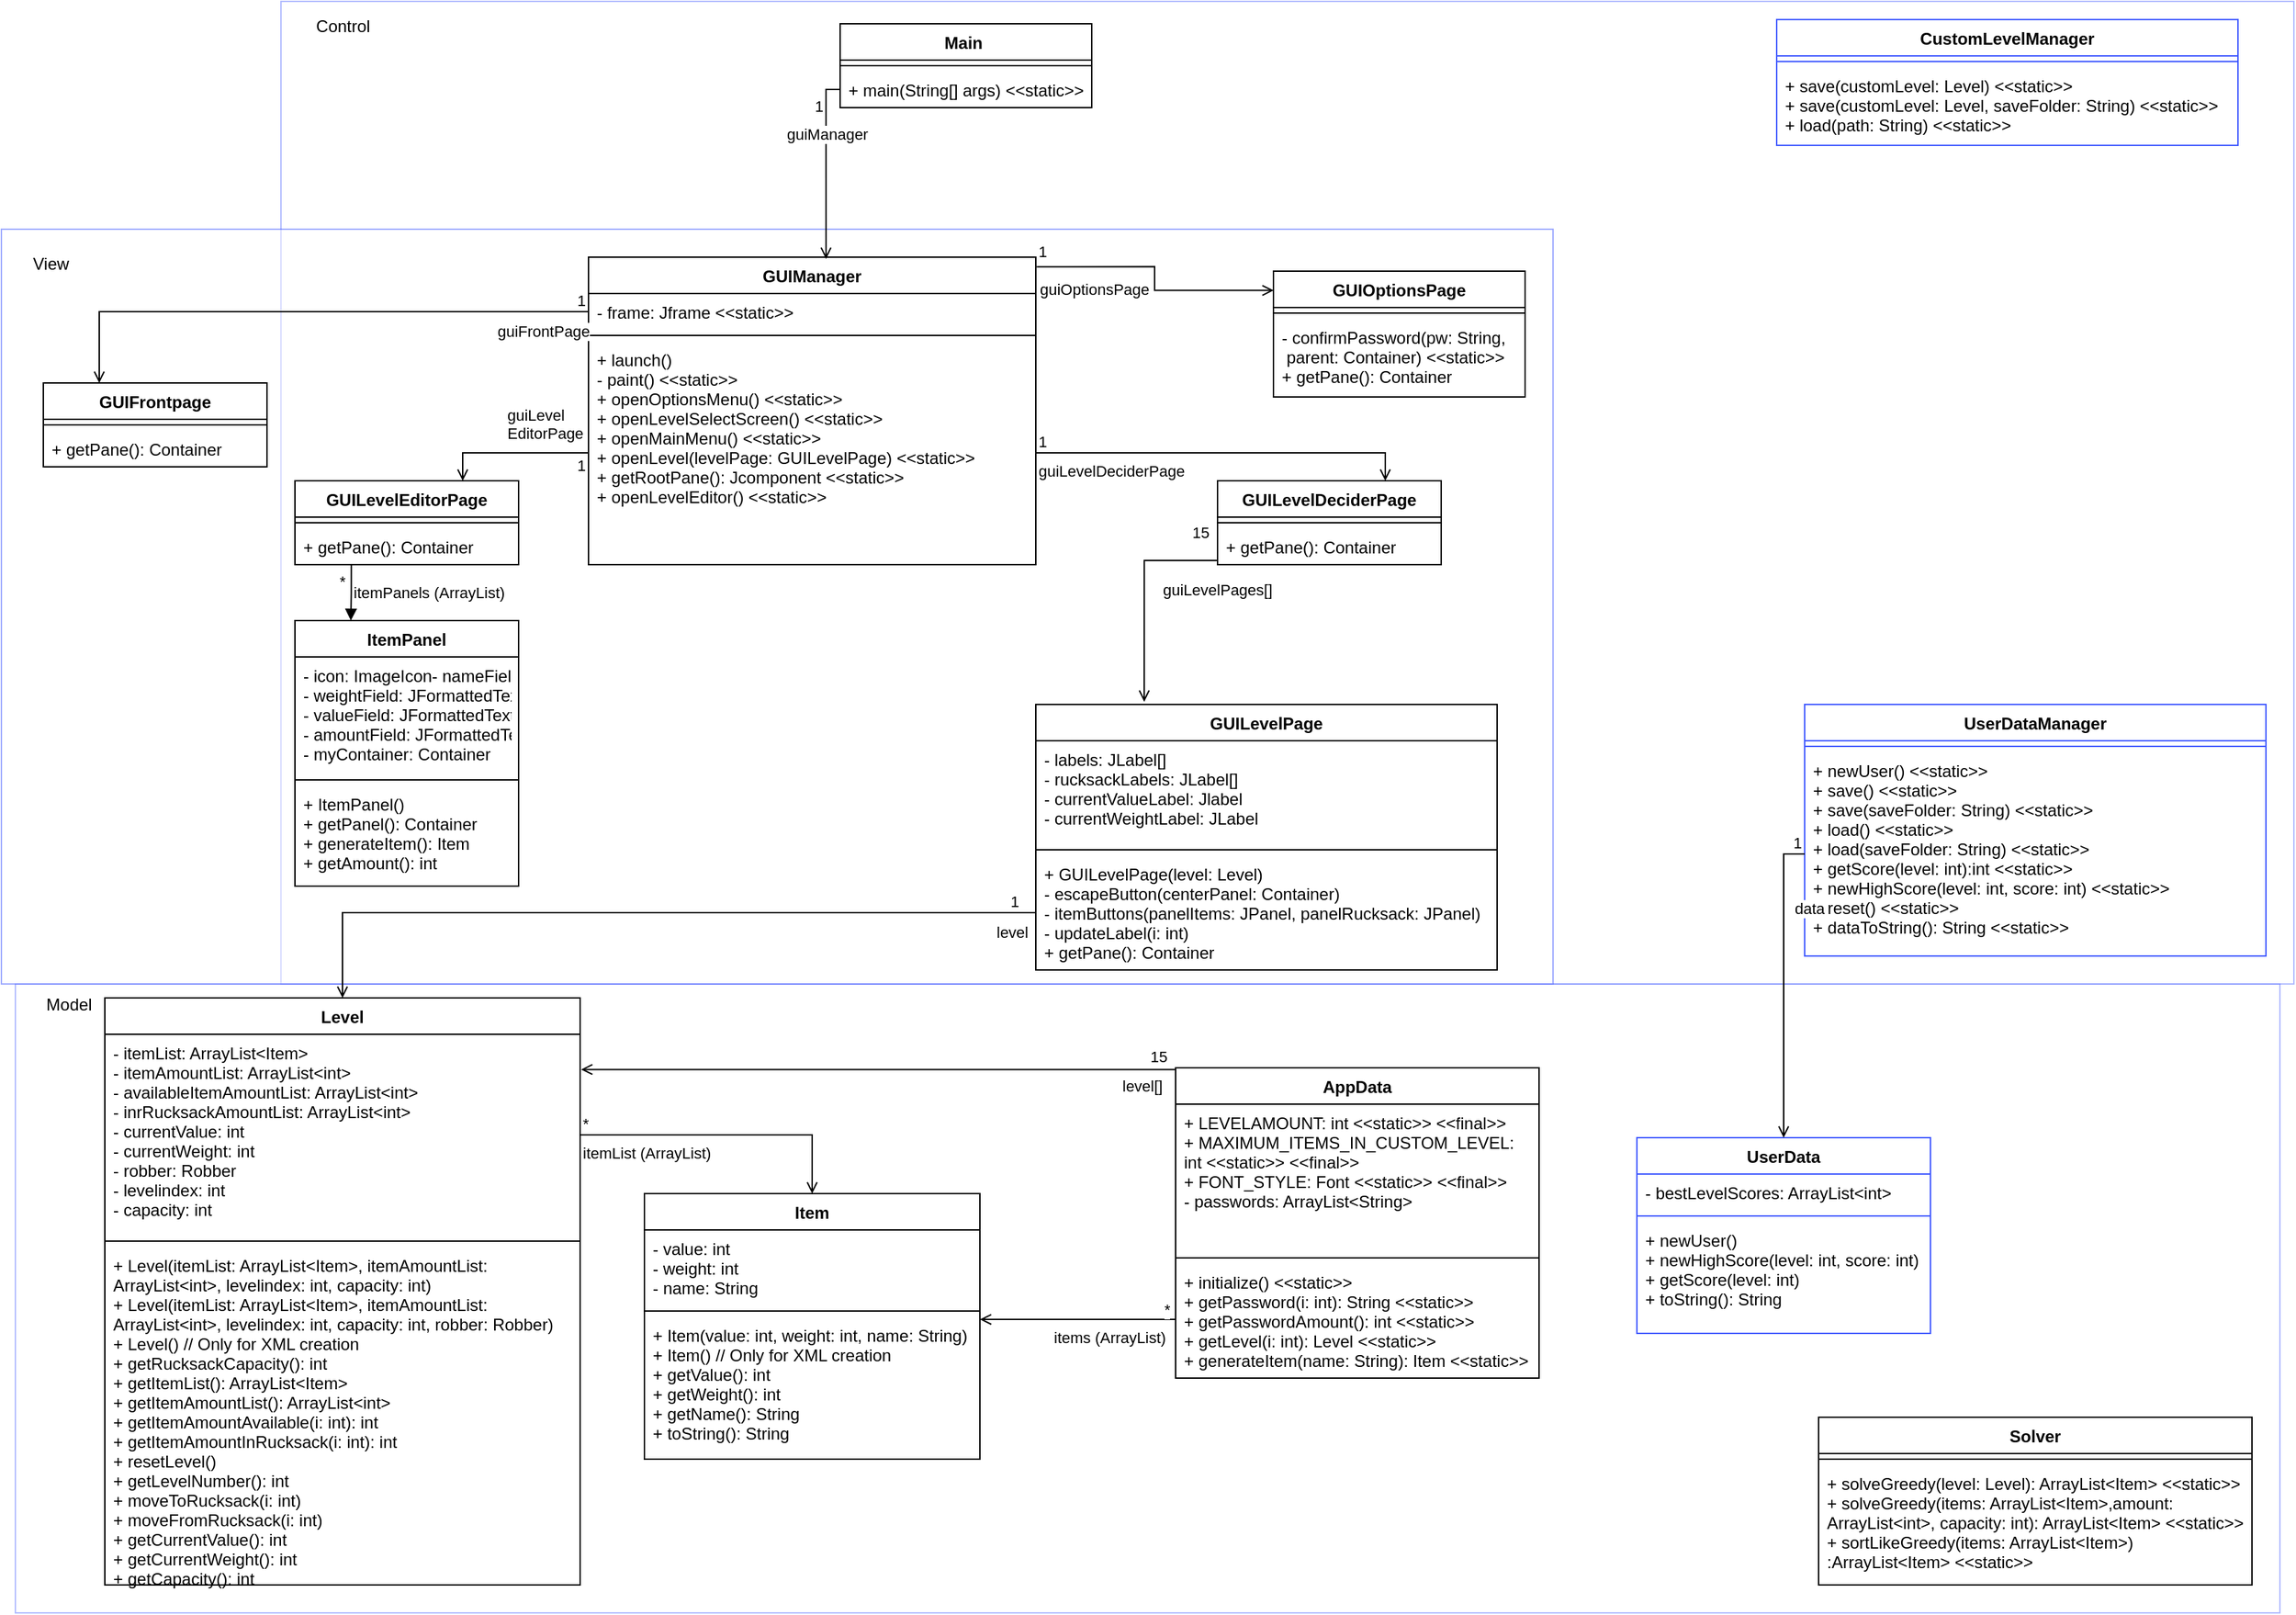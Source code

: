<mxfile version="20.8.4" type="github">
  <diagram id="mvksxYR37wyYuG3UCGVY" name="Page-1">
    <mxGraphModel dx="2607" dy="1436" grid="1" gridSize="10" guides="1" tooltips="1" connect="1" arrows="1" fold="1" page="1" pageScale="1" pageWidth="827" pageHeight="1169" math="0" shadow="0">
      <root>
        <mxCell id="0" />
        <mxCell id="1" parent="0" />
        <mxCell id="172" value="" style="group" parent="1" vertex="1" connectable="0">
          <mxGeometry x="10" y="710" width="1620" height="450" as="geometry" />
        </mxCell>
        <mxCell id="168" value="" style="verticalLabelPosition=bottom;verticalAlign=top;html=1;shape=mxgraph.basic.rect;fillColor2=none;strokeWidth=1;size=20;indent=5;strokeColor=#4059FF;opacity=40;" parent="172" vertex="1">
          <mxGeometry width="1620" height="450" as="geometry" />
        </mxCell>
        <mxCell id="169" value="Model" style="text;html=1;align=center;verticalAlign=middle;resizable=0;points=[];autosize=1;strokeColor=none;fillColor=none;" parent="172" vertex="1">
          <mxGeometry x="7.931" width="60" height="30" as="geometry" />
        </mxCell>
        <mxCell id="142" value="AppData" style="swimlane;fontStyle=1;align=center;verticalAlign=top;childLayout=stackLayout;horizontal=1;startSize=26;horizontalStack=0;resizeParent=1;resizeParentMax=0;resizeLast=0;collapsible=1;marginBottom=0;" parent="172" vertex="1">
          <mxGeometry x="830" y="60" width="260" height="222" as="geometry" />
        </mxCell>
        <mxCell id="143" value="+ LEVELAMOUNT: int &lt;&lt;static&gt;&gt; &lt;&lt;final&gt;&gt;&#xa;+ MAXIMUM_ITEMS_IN_CUSTOM_LEVEL: &#xa;int &lt;&lt;static&gt;&gt; &lt;&lt;final&gt;&gt;&#xa;+ FONT_STYLE: Font &lt;&lt;static&gt;&gt; &lt;&lt;final&gt;&gt;&#xa;- passwords: ArrayList&lt;String&gt;" style="text;strokeColor=none;fillColor=none;align=left;verticalAlign=top;spacingLeft=4;spacingRight=4;overflow=hidden;rotatable=0;points=[[0,0.5],[1,0.5]];portConstraint=eastwest;" parent="142" vertex="1">
          <mxGeometry y="26" width="260" height="106" as="geometry" />
        </mxCell>
        <mxCell id="144" value="" style="line;strokeWidth=1;fillColor=none;align=left;verticalAlign=middle;spacingTop=-1;spacingLeft=3;spacingRight=3;rotatable=0;labelPosition=right;points=[];portConstraint=eastwest;strokeColor=inherit;" parent="142" vertex="1">
          <mxGeometry y="132" width="260" height="8" as="geometry" />
        </mxCell>
        <mxCell id="145" value="+ initialize() &lt;&lt;static&gt;&gt;&#xa;+ getPassword(i: int): String &lt;&lt;static&gt;&gt;&#xa;+ getPasswordAmount(): int &lt;&lt;static&gt;&gt;&#xa;+ getLevel(i: int): Level &lt;&lt;static&gt;&gt;&#xa;+ generateItem(name: String): Item &lt;&lt;static&gt;&gt;" style="text;strokeColor=none;fillColor=none;align=left;verticalAlign=top;spacingLeft=4;spacingRight=4;overflow=hidden;rotatable=0;points=[[0,0.5],[1,0.5]];portConstraint=eastwest;" parent="142" vertex="1">
          <mxGeometry y="140" width="260" height="82" as="geometry" />
        </mxCell>
        <mxCell id="167" value="" style="group" parent="1" vertex="1" connectable="0">
          <mxGeometry x="200" y="7" width="1440" height="703" as="geometry" />
        </mxCell>
        <mxCell id="165" value="" style="verticalLabelPosition=bottom;verticalAlign=top;html=1;shape=mxgraph.basic.rect;fillColor2=none;strokeWidth=1;size=20;indent=5;strokeColor=#4059FF;opacity=40;" parent="167" vertex="1">
          <mxGeometry width="1440" height="703" as="geometry" />
        </mxCell>
        <mxCell id="166" value="Control" style="text;html=1;align=center;verticalAlign=middle;resizable=0;points=[];autosize=1;strokeColor=none;fillColor=none;" parent="167" vertex="1">
          <mxGeometry x="14" y="3" width="60" height="30" as="geometry" />
        </mxCell>
        <mxCell id="rfqS0FoRNYUOpUuC3CO1-176" value="CustomLevelManager" style="swimlane;fontStyle=1;align=center;verticalAlign=top;childLayout=stackLayout;horizontal=1;startSize=26;horizontalStack=0;resizeParent=1;resizeParentMax=0;resizeLast=0;collapsible=1;marginBottom=0;strokeColor=#4059FF;" parent="167" vertex="1">
          <mxGeometry x="1070" y="13" width="330" height="90" as="geometry" />
        </mxCell>
        <mxCell id="rfqS0FoRNYUOpUuC3CO1-177" value="" style="line;strokeWidth=1;fillColor=none;align=left;verticalAlign=middle;spacingTop=-1;spacingLeft=3;spacingRight=3;rotatable=0;labelPosition=right;points=[];portConstraint=eastwest;strokeColor=inherit;" parent="rfqS0FoRNYUOpUuC3CO1-176" vertex="1">
          <mxGeometry y="26" width="330" height="8" as="geometry" />
        </mxCell>
        <mxCell id="rfqS0FoRNYUOpUuC3CO1-178" value="+ save(customLevel: Level) &lt;&lt;static&gt;&gt;&#xa;+ save(customLevel: Level, saveFolder: String) &lt;&lt;static&gt;&gt;&#xa;+ load(path: String) &lt;&lt;static&gt;&gt;" style="text;strokeColor=none;fillColor=none;align=left;verticalAlign=top;spacingLeft=4;spacingRight=4;overflow=hidden;rotatable=0;points=[[0,0.5],[1,0.5]];portConstraint=eastwest;" parent="rfqS0FoRNYUOpUuC3CO1-176" vertex="1">
          <mxGeometry y="34" width="330" height="56" as="geometry" />
        </mxCell>
        <mxCell id="154" value="UserDataManager" style="swimlane;fontStyle=1;align=center;verticalAlign=top;childLayout=stackLayout;horizontal=1;startSize=26;horizontalStack=0;resizeParent=1;resizeParentMax=0;resizeLast=0;collapsible=1;marginBottom=0;strokeColor=#4059FF;" parent="167" vertex="1">
          <mxGeometry x="1090" y="503" width="330" height="180" as="geometry" />
        </mxCell>
        <mxCell id="156" value="" style="line;strokeWidth=1;fillColor=none;align=left;verticalAlign=middle;spacingTop=-1;spacingLeft=3;spacingRight=3;rotatable=0;labelPosition=right;points=[];portConstraint=eastwest;strokeColor=inherit;" parent="154" vertex="1">
          <mxGeometry y="26" width="330" height="8" as="geometry" />
        </mxCell>
        <mxCell id="157" value="+ newUser() &lt;&lt;static&gt;&gt;&#xa;+ save() &lt;&lt;static&gt;&gt;&#xa;+ save(saveFolder: String) &lt;&lt;static&gt;&gt;&#xa;+ load() &lt;&lt;static&gt;&gt;&#xa;+ load(saveFolder: String) &lt;&lt;static&gt;&gt;&#xa;+ getScore(level: int):int &lt;&lt;static&gt;&gt;&#xa;+ newHighScore(level: int, score: int) &lt;&lt;static&gt;&gt;&#xa;+ reset() &lt;&lt;static&gt;&gt;&#xa;+ dataToString(): String &lt;&lt;static&gt;&gt;" style="text;strokeColor=none;fillColor=none;align=left;verticalAlign=top;spacingLeft=4;spacingRight=4;overflow=hidden;rotatable=0;points=[[0,0.5],[1,0.5]];portConstraint=eastwest;" parent="154" vertex="1">
          <mxGeometry y="34" width="330" height="146" as="geometry" />
        </mxCell>
        <mxCell id="153" value="" style="group;textOpacity=70;opacity=50;" parent="1" vertex="1" connectable="0">
          <mxGeometry y="170" width="1110" height="540" as="geometry" />
        </mxCell>
        <mxCell id="151" value="" style="verticalLabelPosition=bottom;verticalAlign=top;html=1;shape=mxgraph.basic.rect;fillColor2=none;strokeWidth=1;size=20;indent=5;strokeColor=#4059FF;opacity=50;" parent="153" vertex="1">
          <mxGeometry width="1110" height="540" as="geometry" />
        </mxCell>
        <mxCell id="152" value="View" style="text;html=1;align=center;verticalAlign=middle;resizable=0;points=[];autosize=1;strokeColor=none;fillColor=none;" parent="153" vertex="1">
          <mxGeometry x="10" y="10" width="50" height="30" as="geometry" />
        </mxCell>
        <mxCell id="rfqS0FoRNYUOpUuC3CO1-179" value="GUILevelEditorPage" style="swimlane;fontStyle=1;align=center;verticalAlign=top;childLayout=stackLayout;horizontal=1;startSize=26;horizontalStack=0;resizeParent=1;resizeParentMax=0;resizeLast=0;collapsible=1;marginBottom=0;" parent="153" vertex="1">
          <mxGeometry x="210" y="180" width="160" height="60" as="geometry" />
        </mxCell>
        <mxCell id="rfqS0FoRNYUOpUuC3CO1-181" value="" style="line;strokeWidth=1;fillColor=none;align=left;verticalAlign=middle;spacingTop=-1;spacingLeft=3;spacingRight=3;rotatable=0;labelPosition=right;points=[];portConstraint=eastwest;strokeColor=inherit;" parent="rfqS0FoRNYUOpUuC3CO1-179" vertex="1">
          <mxGeometry y="26" width="160" height="8" as="geometry" />
        </mxCell>
        <mxCell id="rfqS0FoRNYUOpUuC3CO1-182" value="+ getPane(): Container" style="text;strokeColor=none;fillColor=none;align=left;verticalAlign=top;spacingLeft=4;spacingRight=4;overflow=hidden;rotatable=0;points=[[0,0.5],[1,0.5]];portConstraint=eastwest;" parent="rfqS0FoRNYUOpUuC3CO1-179" vertex="1">
          <mxGeometry y="34" width="160" height="26" as="geometry" />
        </mxCell>
        <mxCell id="98" value="GUIFrontpage" style="swimlane;fontStyle=1;align=center;verticalAlign=top;childLayout=stackLayout;horizontal=1;startSize=26;horizontalStack=0;resizeParent=1;resizeParentMax=0;resizeLast=0;collapsible=1;marginBottom=0;" parent="153" vertex="1">
          <mxGeometry x="30" y="110" width="160" height="60" as="geometry" />
        </mxCell>
        <mxCell id="100" value="" style="line;strokeWidth=1;fillColor=none;align=left;verticalAlign=middle;spacingTop=-1;spacingLeft=3;spacingRight=3;rotatable=0;labelPosition=right;points=[];portConstraint=eastwest;strokeColor=inherit;" parent="98" vertex="1">
          <mxGeometry y="26" width="160" height="8" as="geometry" />
        </mxCell>
        <mxCell id="101" value="+ getPane(): Container" style="text;strokeColor=none;fillColor=none;align=left;verticalAlign=top;spacingLeft=4;spacingRight=4;overflow=hidden;rotatable=0;points=[[0,0.5],[1,0.5]];portConstraint=eastwest;" parent="98" vertex="1">
          <mxGeometry y="34" width="160" height="26" as="geometry" />
        </mxCell>
        <mxCell id="8h8RB2Nk_SxBK3uABi0S-176" value="ItemPanel" style="swimlane;fontStyle=1;align=center;verticalAlign=top;childLayout=stackLayout;horizontal=1;startSize=26;horizontalStack=0;resizeParent=1;resizeParentMax=0;resizeLast=0;collapsible=1;marginBottom=0;" parent="153" vertex="1">
          <mxGeometry x="210" y="280" width="160" height="190" as="geometry" />
        </mxCell>
        <mxCell id="8h8RB2Nk_SxBK3uABi0S-177" value="- icon: ImageIcon- nameField: JFormattedTextField &lt;&lt;final&gt;&gt;&#xa;- weightField: JFormattedTextField &lt;&lt;final&gt;&gt;&#xa;- valueField: JFormattedTextField &lt;&lt;final&gt;&gt; &#xa;- amountField: JFormattedTextField &lt;&lt;final&gt;&gt; &#xa;- myContainer: Container " style="text;strokeColor=none;fillColor=none;align=left;verticalAlign=top;spacingLeft=4;spacingRight=4;overflow=hidden;rotatable=0;points=[[0,0.5],[1,0.5]];portConstraint=eastwest;" parent="8h8RB2Nk_SxBK3uABi0S-176" vertex="1">
          <mxGeometry y="26" width="160" height="84" as="geometry" />
        </mxCell>
        <mxCell id="8h8RB2Nk_SxBK3uABi0S-178" value="" style="line;strokeWidth=1;fillColor=none;align=left;verticalAlign=middle;spacingTop=-1;spacingLeft=3;spacingRight=3;rotatable=0;labelPosition=right;points=[];portConstraint=eastwest;strokeColor=inherit;" parent="8h8RB2Nk_SxBK3uABi0S-176" vertex="1">
          <mxGeometry y="110" width="160" height="8" as="geometry" />
        </mxCell>
        <mxCell id="8h8RB2Nk_SxBK3uABi0S-179" value="+ ItemPanel()&#xa;+ getPanel(): Container&#xa;+ generateItem(): Item&#xa;+ getAmount(): int&#xa;" style="text;strokeColor=none;fillColor=none;align=left;verticalAlign=top;spacingLeft=4;spacingRight=4;overflow=hidden;rotatable=0;points=[[0,0.5],[1,0.5]];portConstraint=eastwest;" parent="8h8RB2Nk_SxBK3uABi0S-176" vertex="1">
          <mxGeometry y="118" width="160" height="72" as="geometry" />
        </mxCell>
        <mxCell id="8h8RB2Nk_SxBK3uABi0S-183" value="&lt;div&gt;itemPanels (ArrayList)&lt;/div&gt;" style="endArrow=block;endFill=1;html=1;edgeStyle=orthogonalEdgeStyle;align=left;verticalAlign=top;rounded=0;exitX=0.252;exitY=1.007;exitDx=0;exitDy=0;entryX=0.25;entryY=0;entryDx=0;entryDy=0;exitPerimeter=0;" parent="153" source="rfqS0FoRNYUOpUuC3CO1-182" target="8h8RB2Nk_SxBK3uABi0S-176" edge="1">
          <mxGeometry x="-0.655" relative="1" as="geometry">
            <mxPoint x="50" y="300" as="sourcePoint" />
            <mxPoint x="210" y="300" as="targetPoint" />
            <mxPoint as="offset" />
          </mxGeometry>
        </mxCell>
        <mxCell id="8h8RB2Nk_SxBK3uABi0S-184" value="*" style="edgeLabel;resizable=0;html=1;align=left;verticalAlign=bottom;" parent="8h8RB2Nk_SxBK3uABi0S-183" connectable="0" vertex="1">
          <mxGeometry x="-1" relative="1" as="geometry">
            <mxPoint x="-10" y="20" as="offset" />
          </mxGeometry>
        </mxCell>
        <mxCell id="78" value="GUIManager" style="swimlane;fontStyle=1;align=center;verticalAlign=top;childLayout=stackLayout;horizontal=1;startSize=26;horizontalStack=0;resizeParent=1;resizeParentMax=0;resizeLast=0;collapsible=1;marginBottom=0;" parent="153" vertex="1">
          <mxGeometry x="420" y="20" width="320" height="220" as="geometry" />
        </mxCell>
        <mxCell id="79" value="- frame: Jframe &lt;&lt;static&gt;&gt;" style="text;strokeColor=none;fillColor=none;align=left;verticalAlign=top;spacingLeft=4;spacingRight=4;overflow=hidden;rotatable=0;points=[[0,0.5],[1,0.5]];portConstraint=eastwest;" parent="78" vertex="1">
          <mxGeometry y="26" width="320" height="26" as="geometry" />
        </mxCell>
        <mxCell id="80" value="" style="line;strokeWidth=1;fillColor=none;align=left;verticalAlign=middle;spacingTop=-1;spacingLeft=3;spacingRight=3;rotatable=0;labelPosition=right;points=[];portConstraint=eastwest;strokeColor=inherit;" parent="78" vertex="1">
          <mxGeometry y="52" width="320" height="8" as="geometry" />
        </mxCell>
        <mxCell id="81" value="+ launch()&#xa;- paint() &lt;&lt;static&gt;&gt;&#xa;+ openOptionsMenu() &lt;&lt;static&gt;&gt;&#xa;+ openLevelSelectScreen() &lt;&lt;static&gt;&gt;&#xa;+ openMainMenu() &lt;&lt;static&gt;&gt;&#xa;+ openLevel(levelPage: GUILevelPage) &lt;&lt;static&gt;&gt;&#xa;+ getRootPane(): Jcomponent &lt;&lt;static&gt;&gt;&#xa;+ openLevelEditor() &lt;&lt;static&gt;&gt;" style="text;strokeColor=none;fillColor=none;align=left;verticalAlign=top;spacingLeft=4;spacingRight=4;overflow=hidden;rotatable=0;points=[[0,0.5],[1,0.5]];portConstraint=eastwest;" parent="78" vertex="1">
          <mxGeometry y="60" width="320" height="160" as="geometry" />
        </mxCell>
        <mxCell id="116" value="guiFrontPage" style="endArrow=open;endFill=0;html=1;edgeStyle=orthogonalEdgeStyle;align=left;verticalAlign=top;rounded=0;exitX=0;exitY=0.5;exitDx=0;exitDy=0;entryX=0.25;entryY=0;entryDx=0;entryDy=0;" parent="153" source="79" target="98" edge="1">
          <mxGeometry x="-0.667" y="1" relative="1" as="geometry">
            <mxPoint x="430" y="510" as="sourcePoint" />
            <mxPoint x="590" y="510" as="targetPoint" />
            <mxPoint as="offset" />
          </mxGeometry>
        </mxCell>
        <mxCell id="117" value="1" style="edgeLabel;resizable=0;html=1;align=left;verticalAlign=bottom;" parent="116" connectable="0" vertex="1">
          <mxGeometry x="-1" relative="1" as="geometry">
            <mxPoint x="-10" as="offset" />
          </mxGeometry>
        </mxCell>
        <mxCell id="rfqS0FoRNYUOpUuC3CO1-183" value="&lt;div&gt;guiLevel&lt;/div&gt;&lt;div&gt;EditorPage&lt;/div&gt;" style="endArrow=open;endFill=0;html=1;edgeStyle=orthogonalEdgeStyle;align=left;verticalAlign=top;rounded=0;exitX=0;exitY=0.5;exitDx=0;exitDy=0;entryX=0.75;entryY=0;entryDx=0;entryDy=0;" parent="153" source="81" target="rfqS0FoRNYUOpUuC3CO1-179" edge="1">
          <mxGeometry x="0.091" y="-40" relative="1" as="geometry">
            <mxPoint x="280" y="310" as="sourcePoint" />
            <mxPoint x="440" y="310" as="targetPoint" />
            <Array as="points">
              <mxPoint x="330" y="160" />
            </Array>
            <mxPoint as="offset" />
          </mxGeometry>
        </mxCell>
        <mxCell id="rfqS0FoRNYUOpUuC3CO1-184" value="1" style="edgeLabel;resizable=0;html=1;align=left;verticalAlign=bottom;" parent="rfqS0FoRNYUOpUuC3CO1-183" connectable="0" vertex="1">
          <mxGeometry x="-1" relative="1" as="geometry">
            <mxPoint x="-10" y="17" as="offset" />
          </mxGeometry>
        </mxCell>
        <mxCell id="106" value="GUILevelDeciderPage" style="swimlane;fontStyle=1;align=center;verticalAlign=top;childLayout=stackLayout;horizontal=1;startSize=26;horizontalStack=0;resizeParent=1;resizeParentMax=0;resizeLast=0;collapsible=1;marginBottom=0;" parent="153" vertex="1">
          <mxGeometry x="870" y="180" width="160" height="60" as="geometry" />
        </mxCell>
        <mxCell id="108" value="" style="line;strokeWidth=1;fillColor=none;align=left;verticalAlign=middle;spacingTop=-1;spacingLeft=3;spacingRight=3;rotatable=0;labelPosition=right;points=[];portConstraint=eastwest;strokeColor=inherit;" parent="106" vertex="1">
          <mxGeometry y="26" width="160" height="8" as="geometry" />
        </mxCell>
        <mxCell id="109" value="+ getPane(): Container" style="text;strokeColor=none;fillColor=none;align=left;verticalAlign=top;spacingLeft=4;spacingRight=4;overflow=hidden;rotatable=0;points=[[0,0.5],[1,0.5]];portConstraint=eastwest;" parent="106" vertex="1">
          <mxGeometry y="34" width="160" height="26" as="geometry" />
        </mxCell>
        <mxCell id="110" value="guiLevelDeciderPage" style="endArrow=open;endFill=0;html=1;edgeStyle=orthogonalEdgeStyle;align=left;verticalAlign=top;rounded=0;exitX=1;exitY=0.5;exitDx=0;exitDy=0;entryX=0.75;entryY=0;entryDx=0;entryDy=0;" parent="153" source="81" target="106" edge="1">
          <mxGeometry x="-1" relative="1" as="geometry">
            <mxPoint x="240" y="570" as="sourcePoint" />
            <mxPoint x="400" y="570" as="targetPoint" />
          </mxGeometry>
        </mxCell>
        <mxCell id="111" value="1" style="edgeLabel;resizable=0;html=1;align=left;verticalAlign=bottom;" parent="110" connectable="0" vertex="1">
          <mxGeometry x="-1" relative="1" as="geometry" />
        </mxCell>
        <mxCell id="118" value="GUILevelPage" style="swimlane;fontStyle=1;align=center;verticalAlign=top;childLayout=stackLayout;horizontal=1;startSize=26;horizontalStack=0;resizeParent=1;resizeParentMax=0;resizeLast=0;collapsible=1;marginBottom=0;" parent="153" vertex="1">
          <mxGeometry x="740" y="340" width="330" height="190" as="geometry" />
        </mxCell>
        <mxCell id="119" value="- labels: JLabel[]&#xa;- rucksackLabels: JLabel[]&#xa;- currentValueLabel: Jlabel&#xa;- currentWeightLabel: JLabel" style="text;strokeColor=none;fillColor=none;align=left;verticalAlign=top;spacingLeft=4;spacingRight=4;overflow=hidden;rotatable=0;points=[[0,0.5],[1,0.5]];portConstraint=eastwest;" parent="118" vertex="1">
          <mxGeometry y="26" width="330" height="74" as="geometry" />
        </mxCell>
        <mxCell id="120" value="" style="line;strokeWidth=1;fillColor=none;align=left;verticalAlign=middle;spacingTop=-1;spacingLeft=3;spacingRight=3;rotatable=0;labelPosition=right;points=[];portConstraint=eastwest;strokeColor=inherit;" parent="118" vertex="1">
          <mxGeometry y="100" width="330" height="8" as="geometry" />
        </mxCell>
        <mxCell id="121" value="+ GUILevelPage(level: Level)&#xa;- escapeButton(centerPanel: Container)&#xa;- itemButtons(panelItems: JPanel, panelRucksack: JPanel)&#xa;- updateLabel(i: int)&#xa;+ getPane(): Container" style="text;strokeColor=none;fillColor=none;align=left;verticalAlign=top;spacingLeft=4;spacingRight=4;overflow=hidden;rotatable=0;points=[[0,0.5],[1,0.5]];portConstraint=eastwest;" parent="118" vertex="1">
          <mxGeometry y="108" width="330" height="82" as="geometry" />
        </mxCell>
        <mxCell id="126" value="guiLevelPages[]" style="endArrow=open;endFill=0;html=1;edgeStyle=orthogonalEdgeStyle;align=left;verticalAlign=top;rounded=0;exitX=0;exitY=0.5;exitDx=0;exitDy=0;entryX=0.235;entryY=-0.01;entryDx=0;entryDy=0;entryPerimeter=0;" parent="153" source="109" target="118" edge="1">
          <mxGeometry x="-0.379" y="8" relative="1" as="geometry">
            <mxPoint x="500" y="500" as="sourcePoint" />
            <mxPoint x="660" y="500" as="targetPoint" />
            <Array as="points">
              <mxPoint x="870" y="237" />
              <mxPoint x="818" y="237" />
            </Array>
            <mxPoint as="offset" />
          </mxGeometry>
        </mxCell>
        <mxCell id="127" value="15" style="edgeLabel;resizable=0;html=1;align=left;verticalAlign=bottom;" parent="126" connectable="0" vertex="1">
          <mxGeometry x="-1" relative="1" as="geometry">
            <mxPoint x="-20" y="-2" as="offset" />
          </mxGeometry>
        </mxCell>
        <mxCell id="102" value="GUIOptionsPage" style="swimlane;fontStyle=1;align=center;verticalAlign=top;childLayout=stackLayout;horizontal=1;startSize=26;horizontalStack=0;resizeParent=1;resizeParentMax=0;resizeLast=0;collapsible=1;marginBottom=0;" parent="153" vertex="1">
          <mxGeometry x="910" y="30" width="180" height="90" as="geometry" />
        </mxCell>
        <mxCell id="104" value="" style="line;strokeWidth=1;fillColor=none;align=left;verticalAlign=middle;spacingTop=-1;spacingLeft=3;spacingRight=3;rotatable=0;labelPosition=right;points=[];portConstraint=eastwest;strokeColor=inherit;" parent="102" vertex="1">
          <mxGeometry y="26" width="180" height="8" as="geometry" />
        </mxCell>
        <mxCell id="105" value="- confirmPassword(pw: String,&#xa; parent: Container) &lt;&lt;static&gt;&gt;&#xa;+ getPane(): Container" style="text;strokeColor=none;fillColor=none;align=left;verticalAlign=top;spacingLeft=4;spacingRight=4;overflow=hidden;rotatable=0;points=[[0,0.5],[1,0.5]];portConstraint=eastwest;" parent="102" vertex="1">
          <mxGeometry y="34" width="180" height="56" as="geometry" />
        </mxCell>
        <mxCell id="114" value="guiOptionsPage" style="endArrow=open;endFill=0;html=1;edgeStyle=orthogonalEdgeStyle;align=left;verticalAlign=top;rounded=0;entryX=0.001;entryY=0.153;entryDx=0;entryDy=0;exitX=1.002;exitY=0.031;exitDx=0;exitDy=0;exitPerimeter=0;entryPerimeter=0;" parent="153" source="78" target="102" edge="1">
          <mxGeometry x="-1" y="-3" relative="1" as="geometry">
            <mxPoint x="240" y="260" as="sourcePoint" />
            <mxPoint x="610" y="570" as="targetPoint" />
            <Array as="points" />
            <mxPoint as="offset" />
          </mxGeometry>
        </mxCell>
        <mxCell id="115" value="1" style="edgeLabel;resizable=0;html=1;align=left;verticalAlign=bottom;" parent="114" connectable="0" vertex="1">
          <mxGeometry x="-1" relative="1" as="geometry">
            <mxPoint x="-1" y="-2" as="offset" />
          </mxGeometry>
        </mxCell>
        <mxCell id="88" value="guiManager" style="endArrow=open;endFill=0;html=1;edgeStyle=orthogonalEdgeStyle;align=left;verticalAlign=top;rounded=0;entryX=0.531;entryY=0.006;entryDx=0;entryDy=0;exitX=0;exitY=0.5;exitDx=0;exitDy=0;entryPerimeter=0;" parent="1" source="77" target="78" edge="1">
          <mxGeometry x="-0.548" y="-30" relative="1" as="geometry">
            <mxPoint x="190" y="110" as="sourcePoint" />
            <mxPoint x="370" y="90" as="targetPoint" />
            <mxPoint as="offset" />
          </mxGeometry>
        </mxCell>
        <mxCell id="89" value="1" style="edgeLabel;resizable=0;html=1;align=left;verticalAlign=bottom;" parent="88" connectable="0" vertex="1">
          <mxGeometry x="-1" relative="1" as="geometry">
            <mxPoint x="-20" y="20" as="offset" />
          </mxGeometry>
        </mxCell>
        <mxCell id="122" value="Item" style="swimlane;fontStyle=1;align=center;verticalAlign=top;childLayout=stackLayout;horizontal=1;startSize=26;horizontalStack=0;resizeParent=1;resizeParentMax=0;resizeLast=0;collapsible=1;marginBottom=0;" parent="1" vertex="1">
          <mxGeometry x="460" y="860" width="240" height="190" as="geometry" />
        </mxCell>
        <mxCell id="123" value="- value: int&#xa;- weight: int&#xa;- name: String" style="text;strokeColor=none;fillColor=none;align=left;verticalAlign=top;spacingLeft=4;spacingRight=4;overflow=hidden;rotatable=0;points=[[0,0.5],[1,0.5]];portConstraint=eastwest;" parent="122" vertex="1">
          <mxGeometry y="26" width="240" height="54" as="geometry" />
        </mxCell>
        <mxCell id="124" value="" style="line;strokeWidth=1;fillColor=none;align=left;verticalAlign=middle;spacingTop=-1;spacingLeft=3;spacingRight=3;rotatable=0;labelPosition=right;points=[];portConstraint=eastwest;strokeColor=inherit;" parent="122" vertex="1">
          <mxGeometry y="80" width="240" height="8" as="geometry" />
        </mxCell>
        <mxCell id="125" value="+ Item(value: int, weight: int, name: String)&#xa;+ Item() // Only for XML creation&#xa;+ getValue(): int&#xa;+ getWeight(): int&#xa;+ getName(): String&#xa;+ toString(): String&#xa;" style="text;strokeColor=none;fillColor=none;align=left;verticalAlign=top;spacingLeft=4;spacingRight=4;overflow=hidden;rotatable=0;points=[[0,0.5],[1,0.5]];portConstraint=eastwest;" parent="122" vertex="1">
          <mxGeometry y="88" width="240" height="102" as="geometry" />
        </mxCell>
        <mxCell id="128" value="Level" style="swimlane;fontStyle=1;align=center;verticalAlign=top;childLayout=stackLayout;horizontal=1;startSize=26;horizontalStack=0;resizeParent=1;resizeParentMax=0;resizeLast=0;collapsible=1;marginBottom=0;" parent="1" vertex="1">
          <mxGeometry x="74" y="720" width="340" height="420" as="geometry" />
        </mxCell>
        <mxCell id="129" value="- itemList: ArrayList&lt;Item&gt;&#xa;- itemAmountList: ArrayList&lt;int&gt;&#xa;- availableItemAmountList: ArrayList&lt;int&gt;&#xa;- inrRucksackAmountList: ArrayList&lt;int&gt;&#xa;- currentValue: int&#xa;- currentWeight: int&#xa;- robber: Robber&#xa;- levelindex: int&#xa;- capacity: int" style="text;strokeColor=none;fillColor=none;align=left;verticalAlign=top;spacingLeft=4;spacingRight=4;overflow=hidden;rotatable=0;points=[[0,0.5],[1,0.5]];portConstraint=eastwest;" parent="128" vertex="1">
          <mxGeometry y="26" width="340" height="144" as="geometry" />
        </mxCell>
        <mxCell id="130" value="" style="line;strokeWidth=1;fillColor=none;align=left;verticalAlign=middle;spacingTop=-1;spacingLeft=3;spacingRight=3;rotatable=0;labelPosition=right;points=[];portConstraint=eastwest;strokeColor=inherit;" parent="128" vertex="1">
          <mxGeometry y="170" width="340" height="8" as="geometry" />
        </mxCell>
        <mxCell id="131" value="+ Level(itemList: ArrayList&lt;Item&gt;, itemAmountList: &#xa;ArrayList&lt;int&gt;, levelindex: int, capacity: int)&#xa;+ Level(itemList: ArrayList&lt;Item&gt;, itemAmountList: &#xa;ArrayList&lt;int&gt;, levelindex: int, capacity: int, robber: Robber)&#xa;+ Level() // Only for XML creation&#xa;+ getRucksackCapacity(): int&#xa;+ getItemList(): ArrayList&lt;Item&gt;&#xa;+ getItemAmountList(): ArrayList&lt;int&gt;&#xa;+ getItemAmountAvailable(i: int): int&#xa;+ getItemAmountInRucksack(i: int): int&#xa;+ resetLevel()&#xa;+ getLevelNumber(): int&#xa;+ moveToRucksack(i: int)&#xa;+ moveFromRucksack(i: int)&#xa;+ getCurrentValue(): int&#xa;+ getCurrentWeight(): int&#xa;+ getCapacity(): int" style="text;strokeColor=none;fillColor=none;align=left;verticalAlign=top;spacingLeft=4;spacingRight=4;overflow=hidden;rotatable=0;points=[[0,0.5],[1,0.5]];portConstraint=eastwest;" parent="128" vertex="1">
          <mxGeometry y="178" width="340" height="242" as="geometry" />
        </mxCell>
        <mxCell id="132" value="level" style="endArrow=open;endFill=0;html=1;edgeStyle=orthogonalEdgeStyle;align=left;verticalAlign=top;rounded=0;exitX=0;exitY=0.5;exitDx=0;exitDy=0;entryX=0.5;entryY=0;entryDx=0;entryDy=0;" parent="1" source="121" target="128" edge="1">
          <mxGeometry x="-0.892" y="1" relative="1" as="geometry">
            <mxPoint x="420" y="770" as="sourcePoint" />
            <mxPoint x="580" y="770" as="targetPoint" />
            <mxPoint as="offset" />
            <Array as="points">
              <mxPoint x="244" y="659" />
            </Array>
          </mxGeometry>
        </mxCell>
        <mxCell id="133" value="1" style="edgeLabel;resizable=0;html=1;align=left;verticalAlign=bottom;" parent="132" connectable="0" vertex="1">
          <mxGeometry x="-1" relative="1" as="geometry">
            <mxPoint x="-20" as="offset" />
          </mxGeometry>
        </mxCell>
        <mxCell id="135" value="itemList (ArrayList)" style="endArrow=open;endFill=0;html=1;edgeStyle=orthogonalEdgeStyle;align=left;verticalAlign=top;rounded=0;exitX=1;exitY=0.5;exitDx=0;exitDy=0;entryX=0.5;entryY=0;entryDx=0;entryDy=0;" parent="1" source="129" target="122" edge="1">
          <mxGeometry x="-1" relative="1" as="geometry">
            <mxPoint x="410" y="910" as="sourcePoint" />
            <mxPoint x="570" y="910" as="targetPoint" />
          </mxGeometry>
        </mxCell>
        <mxCell id="136" value="*" style="edgeLabel;resizable=0;html=1;align=left;verticalAlign=bottom;" parent="135" connectable="0" vertex="1">
          <mxGeometry x="-1" relative="1" as="geometry" />
        </mxCell>
        <mxCell id="146" value="Solver" style="swimlane;fontStyle=1;align=center;verticalAlign=top;childLayout=stackLayout;horizontal=1;startSize=26;horizontalStack=0;resizeParent=1;resizeParentMax=0;resizeLast=0;collapsible=1;marginBottom=0;" parent="1" vertex="1">
          <mxGeometry x="1300" y="1020" width="310" height="120" as="geometry" />
        </mxCell>
        <mxCell id="148" value="" style="line;strokeWidth=1;fillColor=none;align=left;verticalAlign=middle;spacingTop=-1;spacingLeft=3;spacingRight=3;rotatable=0;labelPosition=right;points=[];portConstraint=eastwest;strokeColor=inherit;" parent="146" vertex="1">
          <mxGeometry y="26" width="310" height="8" as="geometry" />
        </mxCell>
        <mxCell id="149" value="+ solveGreedy(level: Level): ArrayList&lt;Item&gt; &lt;&lt;static&gt;&gt;&#xa;+ solveGreedy(items: ArrayList&lt;Item&gt;,amount: &#xa;ArrayList&lt;int&gt;, capacity: int): ArrayList&lt;Item&gt; &lt;&lt;static&gt;&gt;&#xa;+ sortLikeGreedy(items: ArrayList&lt;Item&gt;)&#xa;:ArrayList&lt;Item&gt; &lt;&lt;static&gt;&gt;" style="text;strokeColor=none;fillColor=none;align=left;verticalAlign=top;spacingLeft=4;spacingRight=4;overflow=hidden;rotatable=0;points=[[0,0.5],[1,0.5]];portConstraint=eastwest;" parent="146" vertex="1">
          <mxGeometry y="34" width="310" height="86" as="geometry" />
        </mxCell>
        <mxCell id="74" value="Main " style="swimlane;fontStyle=1;align=center;verticalAlign=top;childLayout=stackLayout;horizontal=1;startSize=26;horizontalStack=0;resizeParent=1;resizeParentMax=0;resizeLast=0;collapsible=1;marginBottom=0;" parent="1" vertex="1">
          <mxGeometry x="600" y="23" width="180" height="60" as="geometry" />
        </mxCell>
        <mxCell id="76" value="" style="line;strokeWidth=1;fillColor=none;align=left;verticalAlign=middle;spacingTop=-1;spacingLeft=3;spacingRight=3;rotatable=0;labelPosition=right;points=[];portConstraint=eastwest;strokeColor=inherit;" parent="74" vertex="1">
          <mxGeometry y="26" width="180" height="8" as="geometry" />
        </mxCell>
        <mxCell id="77" value="+ main(String[] args) &lt;&lt;static&gt;&gt;" style="text;strokeColor=none;fillColor=none;align=left;verticalAlign=top;spacingLeft=4;spacingRight=4;overflow=hidden;rotatable=0;points=[[0,0.5],[1,0.5]];portConstraint=eastwest;" parent="74" vertex="1">
          <mxGeometry y="34" width="180" height="26" as="geometry" />
        </mxCell>
        <mxCell id="158" value="UserData" style="swimlane;fontStyle=1;align=center;verticalAlign=top;childLayout=stackLayout;horizontal=1;startSize=26;horizontalStack=0;resizeParent=1;resizeParentMax=0;resizeLast=0;collapsible=1;marginBottom=0;strokeColor=#4059FF;" parent="1" vertex="1">
          <mxGeometry x="1170" y="820" width="210" height="140" as="geometry" />
        </mxCell>
        <mxCell id="159" value="- bestLevelScores: ArrayList&lt;int&gt;" style="text;strokeColor=none;fillColor=none;align=left;verticalAlign=top;spacingLeft=4;spacingRight=4;overflow=hidden;rotatable=0;points=[[0,0.5],[1,0.5]];portConstraint=eastwest;" parent="158" vertex="1">
          <mxGeometry y="26" width="210" height="26" as="geometry" />
        </mxCell>
        <mxCell id="160" value="" style="line;strokeWidth=1;fillColor=none;align=left;verticalAlign=middle;spacingTop=-1;spacingLeft=3;spacingRight=3;rotatable=0;labelPosition=right;points=[];portConstraint=eastwest;strokeColor=inherit;" parent="158" vertex="1">
          <mxGeometry y="52" width="210" height="8" as="geometry" />
        </mxCell>
        <mxCell id="161" value="+ newUser()&#xa;+ newHighScore(level: int, score: int)&#xa;+ getScore(level: int)&#xa;+ toString(): String" style="text;strokeColor=none;fillColor=none;align=left;verticalAlign=top;spacingLeft=4;spacingRight=4;overflow=hidden;rotatable=0;points=[[0,0.5],[1,0.5]];portConstraint=eastwest;" parent="158" vertex="1">
          <mxGeometry y="60" width="210" height="80" as="geometry" />
        </mxCell>
        <mxCell id="162" value="data" style="endArrow=open;endFill=0;html=1;edgeStyle=orthogonalEdgeStyle;align=left;verticalAlign=top;rounded=0;entryX=0.5;entryY=0;entryDx=0;entryDy=0;exitX=0;exitY=0.5;exitDx=0;exitDy=0;" parent="1" source="157" target="158" edge="1">
          <mxGeometry x="-0.623" y="6" relative="1" as="geometry">
            <mxPoint x="1090" y="200" as="sourcePoint" />
            <mxPoint x="1250" y="230" as="targetPoint" />
            <mxPoint as="offset" />
          </mxGeometry>
        </mxCell>
        <mxCell id="163" value="1" style="edgeLabel;resizable=0;html=1;align=left;verticalAlign=bottom;strokeColor=#4059FF;" parent="162" connectable="0" vertex="1">
          <mxGeometry x="-1" relative="1" as="geometry">
            <mxPoint x="-10" as="offset" />
          </mxGeometry>
        </mxCell>
        <mxCell id="173" value="level[]" style="endArrow=open;endFill=0;html=1;edgeStyle=orthogonalEdgeStyle;align=left;verticalAlign=top;rounded=0;entryX=1.002;entryY=0.175;entryDx=0;entryDy=0;entryPerimeter=0;" parent="1" target="129" edge="1">
          <mxGeometry x="-0.807" y="-1" relative="1" as="geometry">
            <mxPoint x="840" y="770" as="sourcePoint" />
            <mxPoint x="870" y="810" as="targetPoint" />
            <Array as="points">
              <mxPoint x="840" y="771" />
            </Array>
            <mxPoint as="offset" />
          </mxGeometry>
        </mxCell>
        <mxCell id="174" value="15" style="edgeLabel;resizable=0;html=1;align=left;verticalAlign=bottom;" parent="173" connectable="0" vertex="1">
          <mxGeometry x="-1" relative="1" as="geometry">
            <mxPoint x="-20" as="offset" />
          </mxGeometry>
        </mxCell>
        <mxCell id="175" value="items (ArrayList)" style="endArrow=open;endFill=0;html=1;edgeStyle=orthogonalEdgeStyle;align=left;verticalAlign=top;rounded=0;exitX=0;exitY=0.5;exitDx=0;exitDy=0;entryX=1;entryY=0.02;entryDx=0;entryDy=0;entryPerimeter=0;" parent="1" source="145" target="125" edge="1">
          <mxGeometry x="0.277" relative="1" as="geometry">
            <mxPoint x="1250" y="740" as="sourcePoint" />
            <mxPoint x="700" y="951" as="targetPoint" />
            <mxPoint as="offset" />
            <Array as="points">
              <mxPoint x="840" y="950" />
              <mxPoint x="710" y="950" />
            </Array>
          </mxGeometry>
        </mxCell>
        <mxCell id="176" value="*" style="edgeLabel;resizable=0;html=1;align=left;verticalAlign=bottom;" parent="175" connectable="0" vertex="1">
          <mxGeometry x="-1" relative="1" as="geometry">
            <mxPoint x="-10" as="offset" />
          </mxGeometry>
        </mxCell>
      </root>
    </mxGraphModel>
  </diagram>
</mxfile>
